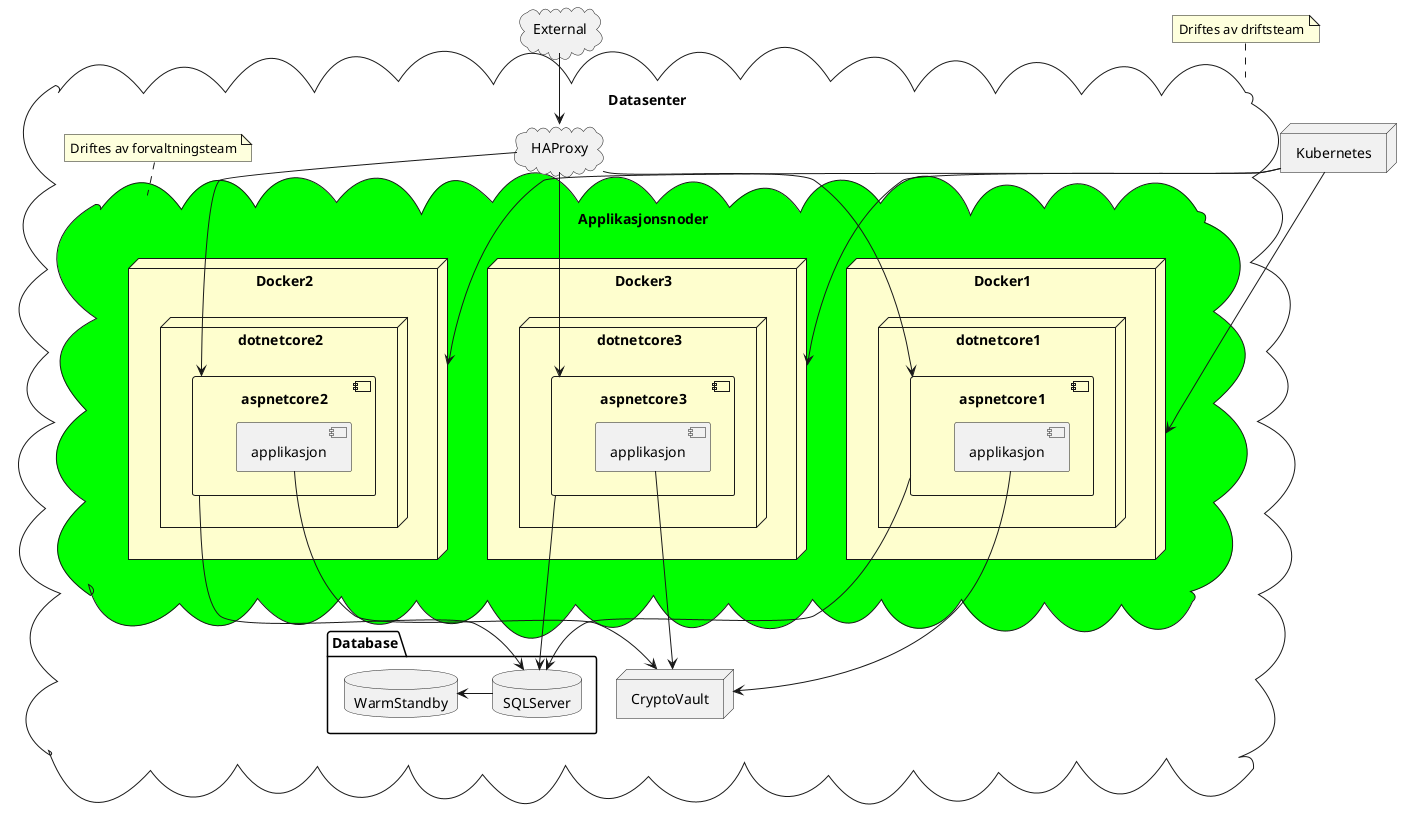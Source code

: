 @startuml

cloud External

cloud Datasenter {
    cloud HAProxy
    External -down-> HAProxy

    cloud Applikasjonsnoder #lime {
        node Docker3 #FEFECE {
            node dotnetcore3 {
                component aspnetcore3 {
                    component App3 as "applikasjon"
                }
            }
        }
        node Docker2 #FEFECE {
            node dotnetcore2 {
                component aspnetcore2 {
                    component App2 as "applikasjon"
                }
            }
        }
        node Docker1 #FEFECE {
            node dotnetcore1 {
                component aspnetcore1 {
                    component App1 as "applikasjon"
                }
            }
        }

        HAProxy -down-> aspnetcore1
        HAProxy -down-> aspnetcore2
        HAProxy -down-> aspnetcore3
    }
    
    note top of Applikasjonsnoder: Driftes av forvaltningsteam

    package Database {
        database SQLServer
        database WarmStandby
    }
    aspnetcore3 -down-> SQLServer
    aspnetcore2 -down-> SQLServer
    aspnetcore1 -down-> SQLServer

    SQLServer -left-> WarmStandby
    
    node CryptoVault
    App1 -down-> CryptoVault
    App2 -down-> CryptoVault
    App3 -down-> CryptoVault
}
node Kubernetes

Kubernetes -down-> Docker1
Kubernetes -down-> Docker2
Kubernetes -down-> Docker3

note top of Datasenter: Driftes av driftsteam

@enduml
